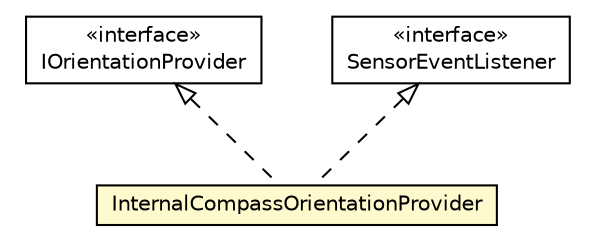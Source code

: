 #!/usr/local/bin/dot
#
# Class diagram 
# Generated by UMLGraph version R5_6-24-gf6e263 (http://www.umlgraph.org/)
#

digraph G {
	edge [fontname="Helvetica",fontsize=10,labelfontname="Helvetica",labelfontsize=10];
	node [fontname="Helvetica",fontsize=10,shape=plaintext];
	nodesep=0.25;
	ranksep=0.5;
	// org.osmdroid.views.overlay.compass.InternalCompassOrientationProvider
	c12224 [label=<<table title="org.osmdroid.views.overlay.compass.InternalCompassOrientationProvider" border="0" cellborder="1" cellspacing="0" cellpadding="2" port="p" bgcolor="lemonChiffon" href="./InternalCompassOrientationProvider.html">
		<tr><td><table border="0" cellspacing="0" cellpadding="1">
<tr><td align="center" balign="center"> InternalCompassOrientationProvider </td></tr>
		</table></td></tr>
		</table>>, URL="./InternalCompassOrientationProvider.html", fontname="Helvetica", fontcolor="black", fontsize=10.0];
	// org.osmdroid.views.overlay.compass.IOrientationProvider
	c12226 [label=<<table title="org.osmdroid.views.overlay.compass.IOrientationProvider" border="0" cellborder="1" cellspacing="0" cellpadding="2" port="p" href="./IOrientationProvider.html">
		<tr><td><table border="0" cellspacing="0" cellpadding="1">
<tr><td align="center" balign="center"> &#171;interface&#187; </td></tr>
<tr><td align="center" balign="center"> IOrientationProvider </td></tr>
		</table></td></tr>
		</table>>, URL="./IOrientationProvider.html", fontname="Helvetica", fontcolor="black", fontsize=10.0];
	//org.osmdroid.views.overlay.compass.InternalCompassOrientationProvider implements android.hardware.SensorEventListener
	c12279:p -> c12224:p [dir=back,arrowtail=empty,style=dashed];
	//org.osmdroid.views.overlay.compass.InternalCompassOrientationProvider implements org.osmdroid.views.overlay.compass.IOrientationProvider
	c12226:p -> c12224:p [dir=back,arrowtail=empty,style=dashed];
	// android.hardware.SensorEventListener
	c12279 [label=<<table title="android.hardware.SensorEventListener" border="0" cellborder="1" cellspacing="0" cellpadding="2" port="p" href="http://java.sun.com/j2se/1.4.2/docs/api/android/hardware/SensorEventListener.html">
		<tr><td><table border="0" cellspacing="0" cellpadding="1">
<tr><td align="center" balign="center"> &#171;interface&#187; </td></tr>
<tr><td align="center" balign="center"> SensorEventListener </td></tr>
		</table></td></tr>
		</table>>, URL="http://java.sun.com/j2se/1.4.2/docs/api/android/hardware/SensorEventListener.html", fontname="Helvetica", fontcolor="black", fontsize=10.0];
}

